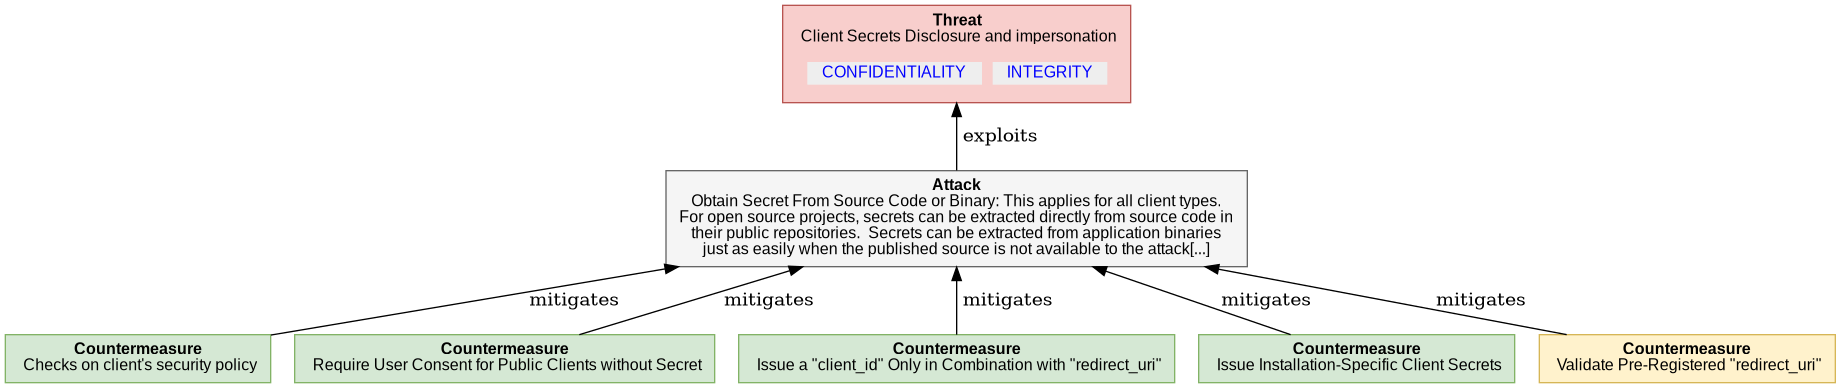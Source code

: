  

@startuml
digraph G {
rankdir="BT";
  node [shape=plaintext, fontname="Arial" fontsize="12"];
    "Client_Secrets_disclosure" [ fillcolor="#F8CECC", style=filled, shape=polygon, color="#B85450"
    label= 
    <<table border="0" cellborder="0" cellspacing="0">
     <tr><td align="center"><b>Threat</b><br/> 

Client Secrets Disclosure and impersonation
</td></tr>
     <tr><td><table border="0" cellborder="0" cellspacing="8"><tr>
                ret += secObj.linkedImpactMDText()
     <td align="center" href="#OAuth2.CONFIDENTIALITY" bgcolor="#EEEEEE"><font color="blue">CONFIDENTIALITY</font></td>
                ret += secObj.linkedImpactMDText()
     <td align="center" href="#OAuth2.INTEGRITY" bgcolor="#EEEEEE"><font color="blue">INTEGRITY</font></td>
     </tr></table></td></tr>   
   </table>>
   ];
    
"Client_Secrets_disclosure_attack" [ fillcolor="#f5f5f5", style=filled, shape=polygon, color="#666666", label =     
    <<table border="0" cellborder="0" cellspacing="0">
     <tr><td align="center"><b>Attack</b><br/>

Obtain Secret From Source Code or Binary: This applies for all client types.<br/>For open source projects, secrets can be extracted directly from source code in<br/>their public repositories.  Secrets can be extracted from application binaries<br/>just as easily when the published source is not available to the attack[...]
</td></tr>
   </table>>
    ]

"Client_Secrets_disclosure_attack" -> "Client_Secrets_disclosure"  [label = " exploits"]

    "Client_Secrets_disclosure_countermeasure0" [ 
       fillcolor="#D5E8D4", style=filled, shape=polygon, color="#82B366", label =     
    <<table border="0" cellborder="0" cellspacing="0">
     <tr><td align="left"><b>Countermeasure</b><br/> 

Checks on client&#x27;s security policy
</td></tr>
   </table>>
   ]

     "Client_Secrets_disclosure_countermeasure0" -> "Client_Secrets_disclosure_attack" [label = " mitigates"]

    "Client_Secrets_disclosure_countermeasure1" [ 
       fillcolor="#D5E8D4", style=filled, shape=polygon, color="#82B366", label =     
    <<table border="0" cellborder="0" cellspacing="0">
     <tr><td align="left"><b>Countermeasure</b><br/> 

Require User Consent for Public Clients without Secret
</td></tr>
   </table>>
   ]

     "Client_Secrets_disclosure_countermeasure1" -> "Client_Secrets_disclosure_attack" [label = " mitigates"]

    "Client_Secrets_disclosure_countermeasure2" [ 
       fillcolor="#D5E8D4", style=filled, shape=polygon, color="#82B366", label =     
    <<table border="0" cellborder="0" cellspacing="0">
     <tr><td align="left"><b>Countermeasure</b><br/> 

Issue a &quot;client_id&quot; Only in Combination with &quot;redirect_uri&quot;
</td></tr>
   </table>>
   ]

     "Client_Secrets_disclosure_countermeasure2" -> "Client_Secrets_disclosure_attack" [label = " mitigates"]

    "Client_Secrets_disclosure_countermeasure3" [ 
       fillcolor="#D5E8D4", style=filled, shape=polygon, color="#82B366", label =     
    <<table border="0" cellborder="0" cellspacing="0">
     <tr><td align="left"><b>Countermeasure</b><br/> 

Issue Installation-Specific Client Secrets
</td></tr>
   </table>>
   ]

     "Client_Secrets_disclosure_countermeasure3" -> "Client_Secrets_disclosure_attack" [label = " mitigates"]

    "Client_Secrets_disclosure_countermeasure4" [ 
       fillcolor="#FFF2CC", style=filled, shape=polygon, color="#D6B656", label =     
    <<table border="0" cellborder="0" cellspacing="0">
     <tr><td align="left"><b>Countermeasure</b><br/> 

Validate Pre-Registered &quot;redirect_uri&quot;
</td></tr>
   </table>>
   ]

     "Client_Secrets_disclosure_countermeasure4" -> "Client_Secrets_disclosure_attack" [label = " mitigates"]

}
@enduml

